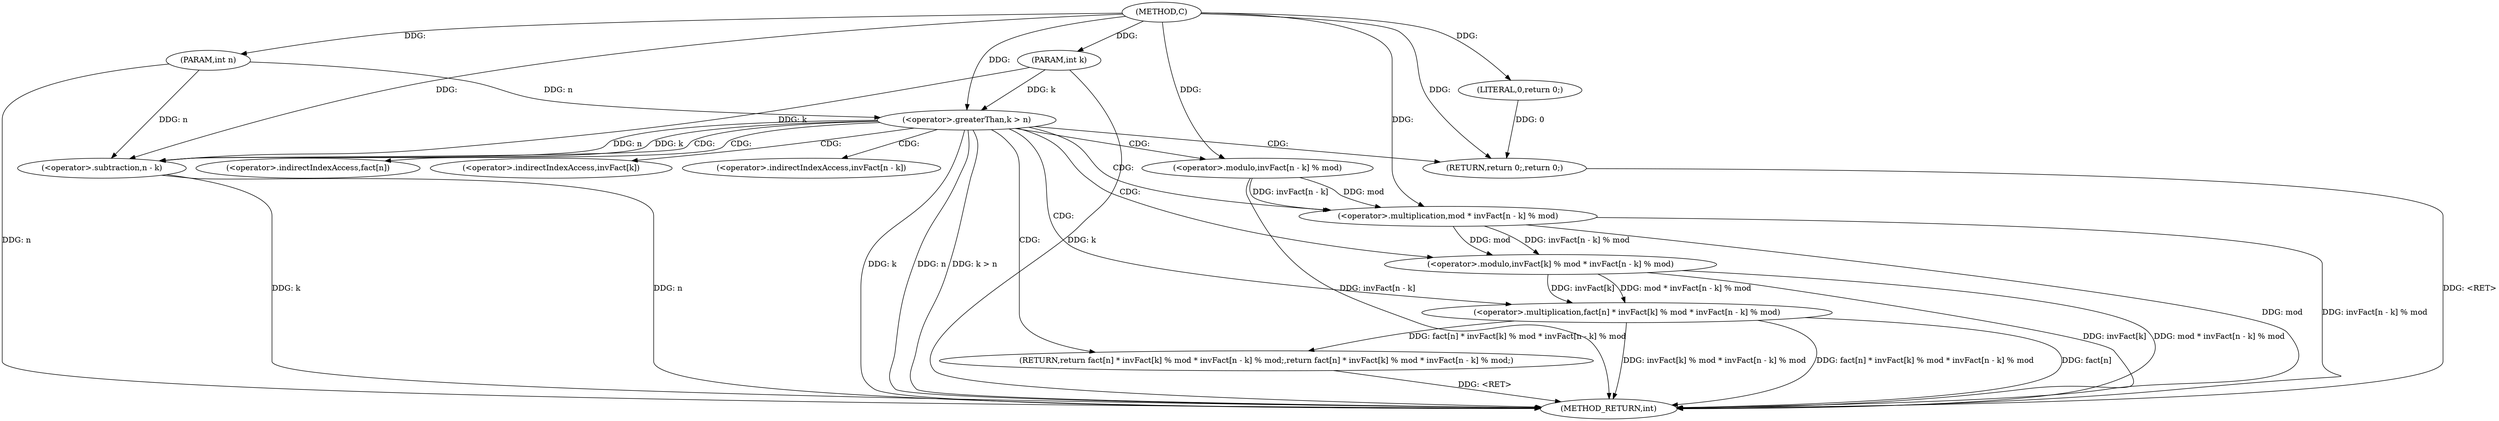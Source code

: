 digraph "C" {  
"1000161" [label = "(METHOD,C)" ]
"1000190" [label = "(METHOD_RETURN,int)" ]
"1000162" [label = "(PARAM,int n)" ]
"1000163" [label = "(PARAM,int k)" ]
"1000172" [label = "(RETURN,return fact[n] * invFact[k] % mod * invFact[n - k] % mod;,return fact[n] * invFact[k] % mod * invFact[n - k] % mod;)" ]
"1000166" [label = "(<operator>.greaterThan,k > n)" ]
"1000173" [label = "(<operator>.multiplication,fact[n] * invFact[k] % mod * invFact[n - k] % mod)" ]
"1000170" [label = "(RETURN,return 0;,return 0;)" ]
"1000171" [label = "(LITERAL,0,return 0;)" ]
"1000177" [label = "(<operator>.modulo,invFact[k] % mod * invFact[n - k] % mod)" ]
"1000181" [label = "(<operator>.multiplication,mod * invFact[n - k] % mod)" ]
"1000183" [label = "(<operator>.modulo,invFact[n - k] % mod)" ]
"1000186" [label = "(<operator>.subtraction,n - k)" ]
"1000174" [label = "(<operator>.indirectIndexAccess,fact[n])" ]
"1000178" [label = "(<operator>.indirectIndexAccess,invFact[k])" ]
"1000184" [label = "(<operator>.indirectIndexAccess,invFact[n - k])" ]
  "1000172" -> "1000190"  [ label = "DDG: <RET>"] 
  "1000170" -> "1000190"  [ label = "DDG: <RET>"] 
  "1000162" -> "1000190"  [ label = "DDG: n"] 
  "1000163" -> "1000190"  [ label = "DDG: k"] 
  "1000166" -> "1000190"  [ label = "DDG: k"] 
  "1000166" -> "1000190"  [ label = "DDG: n"] 
  "1000166" -> "1000190"  [ label = "DDG: k > n"] 
  "1000173" -> "1000190"  [ label = "DDG: fact[n]"] 
  "1000177" -> "1000190"  [ label = "DDG: invFact[k]"] 
  "1000181" -> "1000190"  [ label = "DDG: mod"] 
  "1000186" -> "1000190"  [ label = "DDG: n"] 
  "1000186" -> "1000190"  [ label = "DDG: k"] 
  "1000183" -> "1000190"  [ label = "DDG: invFact[n - k]"] 
  "1000181" -> "1000190"  [ label = "DDG: invFact[n - k] % mod"] 
  "1000177" -> "1000190"  [ label = "DDG: mod * invFact[n - k] % mod"] 
  "1000173" -> "1000190"  [ label = "DDG: invFact[k] % mod * invFact[n - k] % mod"] 
  "1000173" -> "1000190"  [ label = "DDG: fact[n] * invFact[k] % mod * invFact[n - k] % mod"] 
  "1000161" -> "1000162"  [ label = "DDG: "] 
  "1000161" -> "1000163"  [ label = "DDG: "] 
  "1000173" -> "1000172"  [ label = "DDG: fact[n] * invFact[k] % mod * invFact[n - k] % mod"] 
  "1000163" -> "1000166"  [ label = "DDG: k"] 
  "1000161" -> "1000166"  [ label = "DDG: "] 
  "1000162" -> "1000166"  [ label = "DDG: n"] 
  "1000171" -> "1000170"  [ label = "DDG: 0"] 
  "1000161" -> "1000170"  [ label = "DDG: "] 
  "1000177" -> "1000173"  [ label = "DDG: invFact[k]"] 
  "1000177" -> "1000173"  [ label = "DDG: mod * invFact[n - k] % mod"] 
  "1000161" -> "1000171"  [ label = "DDG: "] 
  "1000181" -> "1000177"  [ label = "DDG: mod"] 
  "1000181" -> "1000177"  [ label = "DDG: invFact[n - k] % mod"] 
  "1000183" -> "1000181"  [ label = "DDG: mod"] 
  "1000161" -> "1000181"  [ label = "DDG: "] 
  "1000183" -> "1000181"  [ label = "DDG: invFact[n - k]"] 
  "1000161" -> "1000183"  [ label = "DDG: "] 
  "1000166" -> "1000186"  [ label = "DDG: n"] 
  "1000162" -> "1000186"  [ label = "DDG: n"] 
  "1000161" -> "1000186"  [ label = "DDG: "] 
  "1000166" -> "1000186"  [ label = "DDG: k"] 
  "1000163" -> "1000186"  [ label = "DDG: k"] 
  "1000166" -> "1000170"  [ label = "CDG: "] 
  "1000166" -> "1000178"  [ label = "CDG: "] 
  "1000166" -> "1000186"  [ label = "CDG: "] 
  "1000166" -> "1000184"  [ label = "CDG: "] 
  "1000166" -> "1000177"  [ label = "CDG: "] 
  "1000166" -> "1000183"  [ label = "CDG: "] 
  "1000166" -> "1000174"  [ label = "CDG: "] 
  "1000166" -> "1000172"  [ label = "CDG: "] 
  "1000166" -> "1000173"  [ label = "CDG: "] 
  "1000166" -> "1000181"  [ label = "CDG: "] 
}

